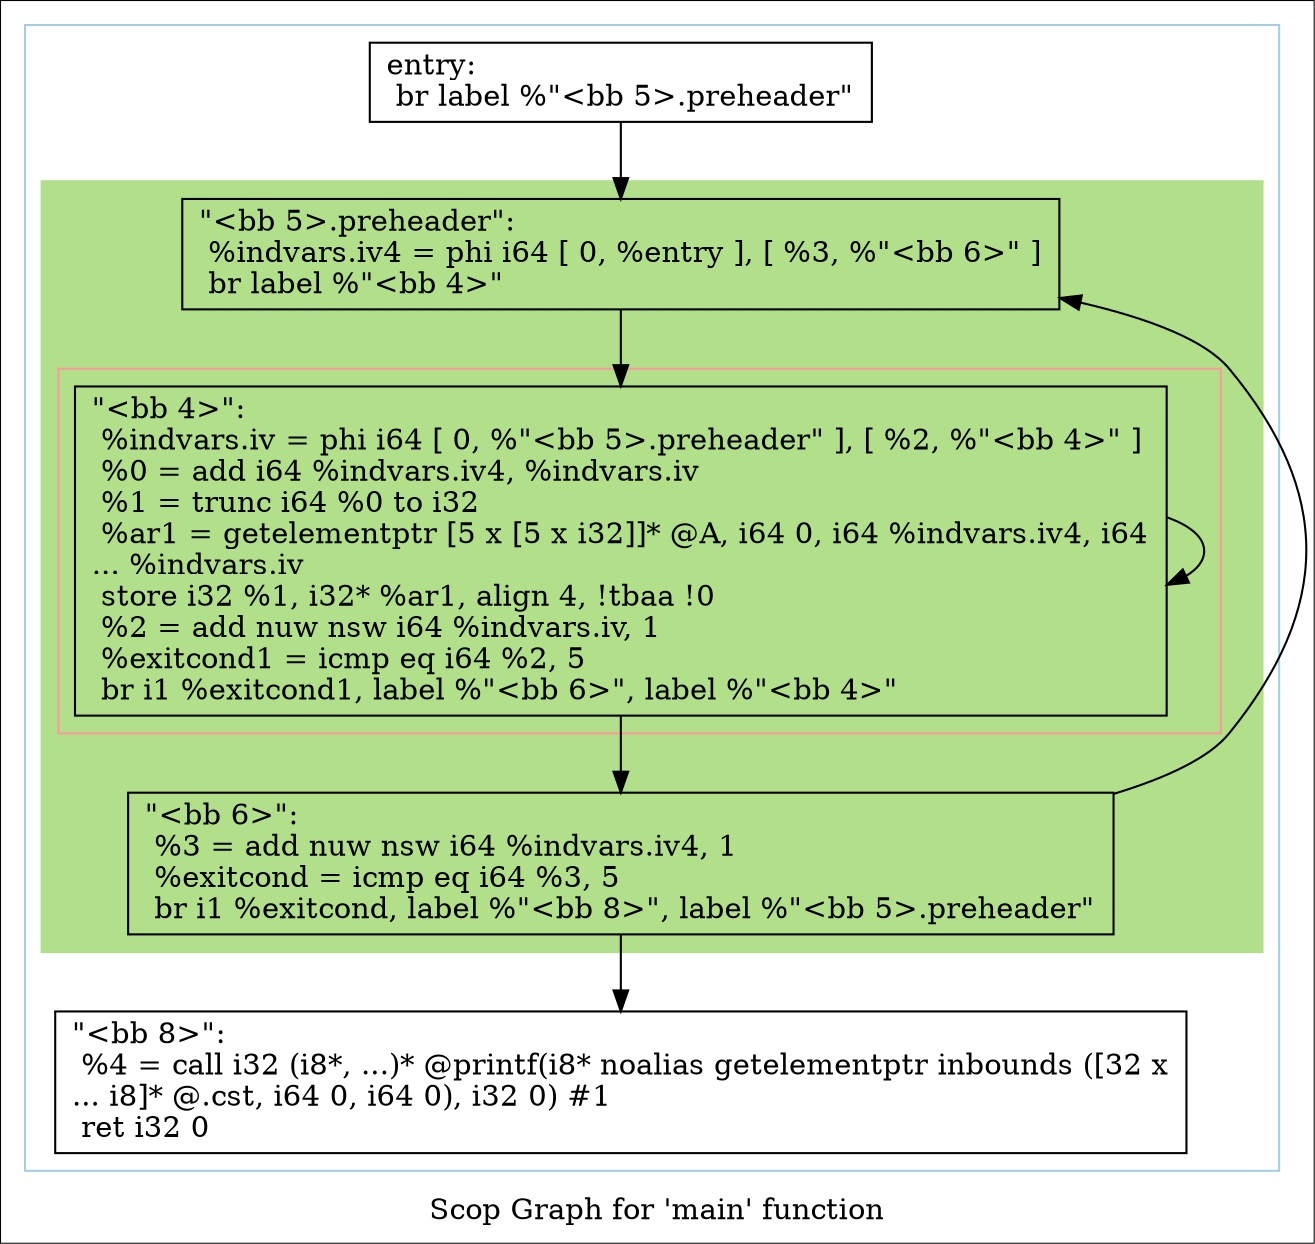 digraph "Scop Graph for 'main' function" {
	label="Scop Graph for 'main' function";

	Node0x73a760 [shape=record,label="{entry:\l  br label %\"\<bb 5\>.preheader\"\l}"];
	Node0x73a760 -> Node0x73b1d0;
	Node0x73b1d0 [shape=record,label="{\"\<bb 5\>.preheader\":                               \l  %indvars.iv4 = phi i64 [ 0, %entry ], [ %3, %\"\<bb 6\>\" ]\l  br label %\"\<bb 4\>\"\l}"];
	Node0x73b1d0 -> Node0x73b020;
	Node0x73b020 [shape=record,label="{\"\<bb 4\>\":                                         \l  %indvars.iv = phi i64 [ 0, %\"\<bb 5\>.preheader\" ], [ %2, %\"\<bb 4\>\" ]\l  %0 = add i64 %indvars.iv4, %indvars.iv\l  %1 = trunc i64 %0 to i32\l  %ar1 = getelementptr [5 x [5 x i32]]* @A, i64 0, i64 %indvars.iv4, i64\l... %indvars.iv\l  store i32 %1, i32* %ar1, align 4, !tbaa !0\l  %2 = add nuw nsw i64 %indvars.iv, 1\l  %exitcond1 = icmp eq i64 %2, 5\l  br i1 %exitcond1, label %\"\<bb 6\>\", label %\"\<bb 4\>\"\l}"];
	Node0x73b020 -> Node0x73b1a0;
	Node0x73b020 -> Node0x73b020[constraint=false];
	Node0x73b1a0 [shape=record,label="{\"\<bb 6\>\":                                         \l  %3 = add nuw nsw i64 %indvars.iv4, 1\l  %exitcond = icmp eq i64 %3, 5\l  br i1 %exitcond, label %\"\<bb 8\>\", label %\"\<bb 5\>.preheader\"\l}"];
	Node0x73b1a0 -> Node0x73e940;
	Node0x73b1a0 -> Node0x73b1d0[constraint=false];
	Node0x73e940 [shape=record,label="{\"\<bb 8\>\":                                         \l  %4 = call i32 (i8*, ...)* @printf(i8* noalias getelementptr inbounds ([32 x\l... i8]* @.cst, i64 0, i64 0), i32 0) #1\l  ret i32 0\l}"];
	colorscheme = "paired12"
        subgraph cluster_0x73a780 {
          label = "";
          style = solid;
          color = 1
          subgraph cluster_0x73b1f0 {
            label = "";
            style = filled;
            color = 3            subgraph cluster_0x73a950 {
              label = "";
              style = solid;
              color = 5
              Node0x73b020;
            }
            Node0x73b1d0;
            Node0x73b1a0;
          }
          Node0x73a760;
          Node0x73e940;
        }
}

